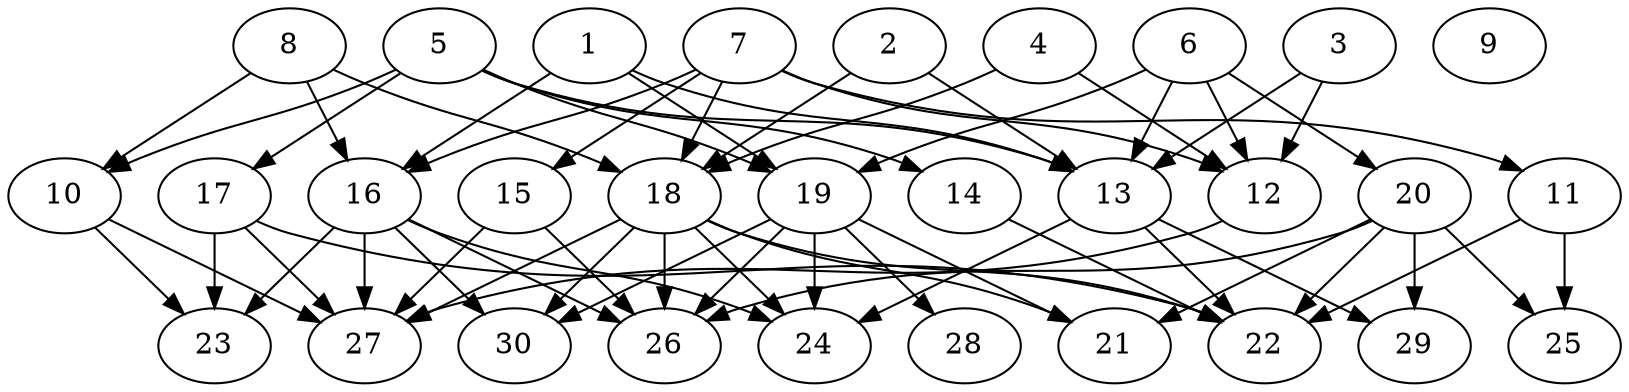 // DAG automatically generated by daggen at Thu Oct  3 14:04:17 2019
// ./daggen --dot -n 30 --ccr 0.4 --fat 0.7 --regular 0.7 --density 0.5 --mindata 5242880 --maxdata 52428800 
digraph G {
  1 [size="40473600", alpha="0.11", expect_size="16189440"] 
  1 -> 13 [size ="16189440"]
  1 -> 16 [size ="16189440"]
  1 -> 19 [size ="16189440"]
  2 [size="128481280", alpha="0.03", expect_size="51392512"] 
  2 -> 13 [size ="51392512"]
  2 -> 18 [size ="51392512"]
  3 [size="90613760", alpha="0.12", expect_size="36245504"] 
  3 -> 12 [size ="36245504"]
  3 -> 13 [size ="36245504"]
  4 [size="24491520", alpha="0.09", expect_size="9796608"] 
  4 -> 12 [size ="9796608"]
  4 -> 18 [size ="9796608"]
  5 [size="74926080", alpha="0.14", expect_size="29970432"] 
  5 -> 10 [size ="29970432"]
  5 -> 13 [size ="29970432"]
  5 -> 14 [size ="29970432"]
  5 -> 17 [size ="29970432"]
  5 -> 19 [size ="29970432"]
  6 [size="30305280", alpha="0.01", expect_size="12122112"] 
  6 -> 12 [size ="12122112"]
  6 -> 13 [size ="12122112"]
  6 -> 19 [size ="12122112"]
  6 -> 20 [size ="12122112"]
  7 [size="96616960", alpha="0.20", expect_size="38646784"] 
  7 -> 11 [size ="38646784"]
  7 -> 12 [size ="38646784"]
  7 -> 15 [size ="38646784"]
  7 -> 16 [size ="38646784"]
  7 -> 18 [size ="38646784"]
  8 [size="103339520", alpha="0.15", expect_size="41335808"] 
  8 -> 10 [size ="41335808"]
  8 -> 16 [size ="41335808"]
  8 -> 18 [size ="41335808"]
  9 [size="113208320", alpha="0.13", expect_size="45283328"] 
  10 [size="125035520", alpha="0.09", expect_size="50014208"] 
  10 -> 23 [size ="50014208"]
  10 -> 27 [size ="50014208"]
  11 [size="124874240", alpha="0.02", expect_size="49949696"] 
  11 -> 22 [size ="49949696"]
  11 -> 25 [size ="49949696"]
  12 [size="71470080", alpha="0.18", expect_size="28588032"] 
  12 -> 27 [size ="28588032"]
  13 [size="91893760", alpha="0.17", expect_size="36757504"] 
  13 -> 22 [size ="36757504"]
  13 -> 24 [size ="36757504"]
  13 -> 29 [size ="36757504"]
  14 [size="43038720", alpha="0.06", expect_size="17215488"] 
  14 -> 22 [size ="17215488"]
  15 [size="97707520", alpha="0.14", expect_size="39083008"] 
  15 -> 26 [size ="39083008"]
  15 -> 27 [size ="39083008"]
  16 [size="60776960", alpha="0.09", expect_size="24310784"] 
  16 -> 23 [size ="24310784"]
  16 -> 24 [size ="24310784"]
  16 -> 26 [size ="24310784"]
  16 -> 27 [size ="24310784"]
  16 -> 30 [size ="24310784"]
  17 [size="66785280", alpha="0.08", expect_size="26714112"] 
  17 -> 22 [size ="26714112"]
  17 -> 23 [size ="26714112"]
  17 -> 27 [size ="26714112"]
  18 [size="63892480", alpha="0.14", expect_size="25556992"] 
  18 -> 21 [size ="25556992"]
  18 -> 22 [size ="25556992"]
  18 -> 24 [size ="25556992"]
  18 -> 26 [size ="25556992"]
  18 -> 27 [size ="25556992"]
  18 -> 30 [size ="25556992"]
  19 [size="34496000", alpha="0.02", expect_size="13798400"] 
  19 -> 21 [size ="13798400"]
  19 -> 24 [size ="13798400"]
  19 -> 26 [size ="13798400"]
  19 -> 28 [size ="13798400"]
  19 -> 30 [size ="13798400"]
  20 [size="111293440", alpha="0.17", expect_size="44517376"] 
  20 -> 21 [size ="44517376"]
  20 -> 22 [size ="44517376"]
  20 -> 25 [size ="44517376"]
  20 -> 26 [size ="44517376"]
  20 -> 29 [size ="44517376"]
  21 [size="44339200", alpha="0.17", expect_size="17735680"] 
  22 [size="58291200", alpha="0.16", expect_size="23316480"] 
  23 [size="48993280", alpha="0.09", expect_size="19597312"] 
  24 [size="32650240", alpha="0.03", expect_size="13060096"] 
  25 [size="66140160", alpha="0.08", expect_size="26456064"] 
  26 [size="29747200", alpha="0.16", expect_size="11898880"] 
  27 [size="83988480", alpha="0.18", expect_size="33595392"] 
  28 [size="15024640", alpha="0.15", expect_size="6009856"] 
  29 [size="95224320", alpha="0.10", expect_size="38089728"] 
  30 [size="104704000", alpha="0.03", expect_size="41881600"] 
}
